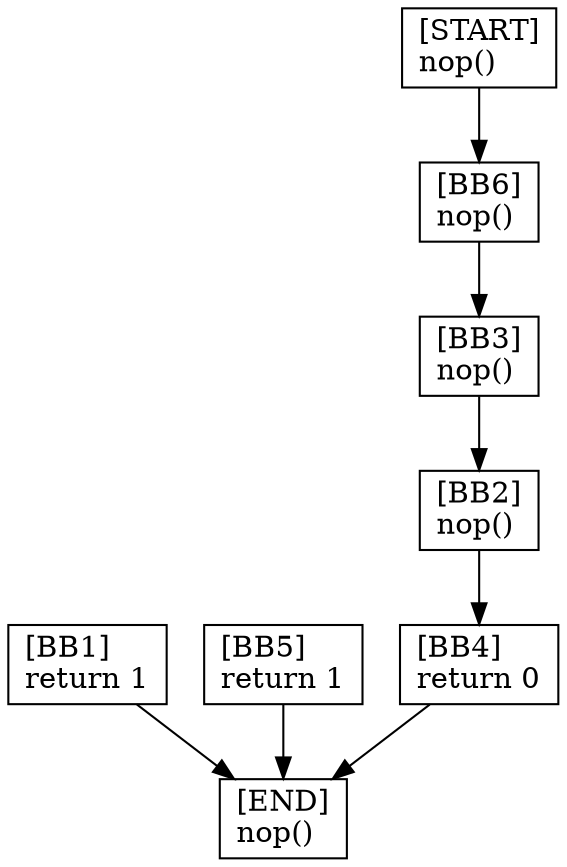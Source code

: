 digraph {
  node [shape=box]
  BB6 [label="[BB6]\lnop()\l"];
  BB1 [label="[BB1]\lreturn 1\l"];
  START [label="[START]\lnop()\l"];
  END [label="[END]\lnop()\l"];
  BB2 [label="[BB2]\lnop()\l"];
  BB3 [label="[BB3]\lnop()\l"];
  BB4 [label="[BB4]\lreturn 0\l"];
  BB5 [label="[BB5]\lreturn 1\l"];
  BB2 -> BB4;
  BB4 -> END;
  START -> BB6;
  BB3 -> BB2;
  BB5 -> END;
  BB6 -> BB3;
  BB1 -> END;
}
